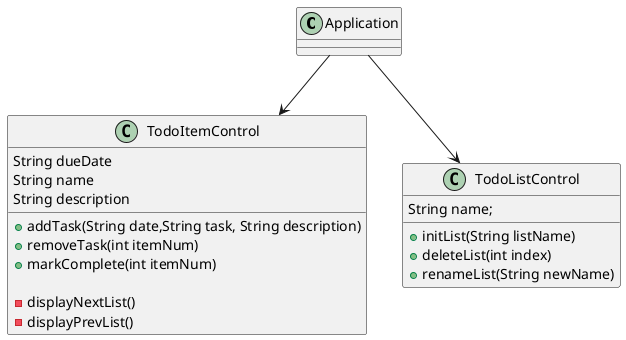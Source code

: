 @startuml

Class Application{


}
Class TodoItemControl{
    String dueDate
    String name
    String description

    +addTask(String date,String task, String description)
    +removeTask(int itemNum)
    +markComplete(int itemNum)

    -displayNextList()
    -displayPrevList()
}
Class TodoListControl{
       String name;

       +initList(String listName)
       +deleteList(int index)
       +renameList(String newName)
}

Application --> TodoListControl
Application --> TodoItemControl
@enduml
